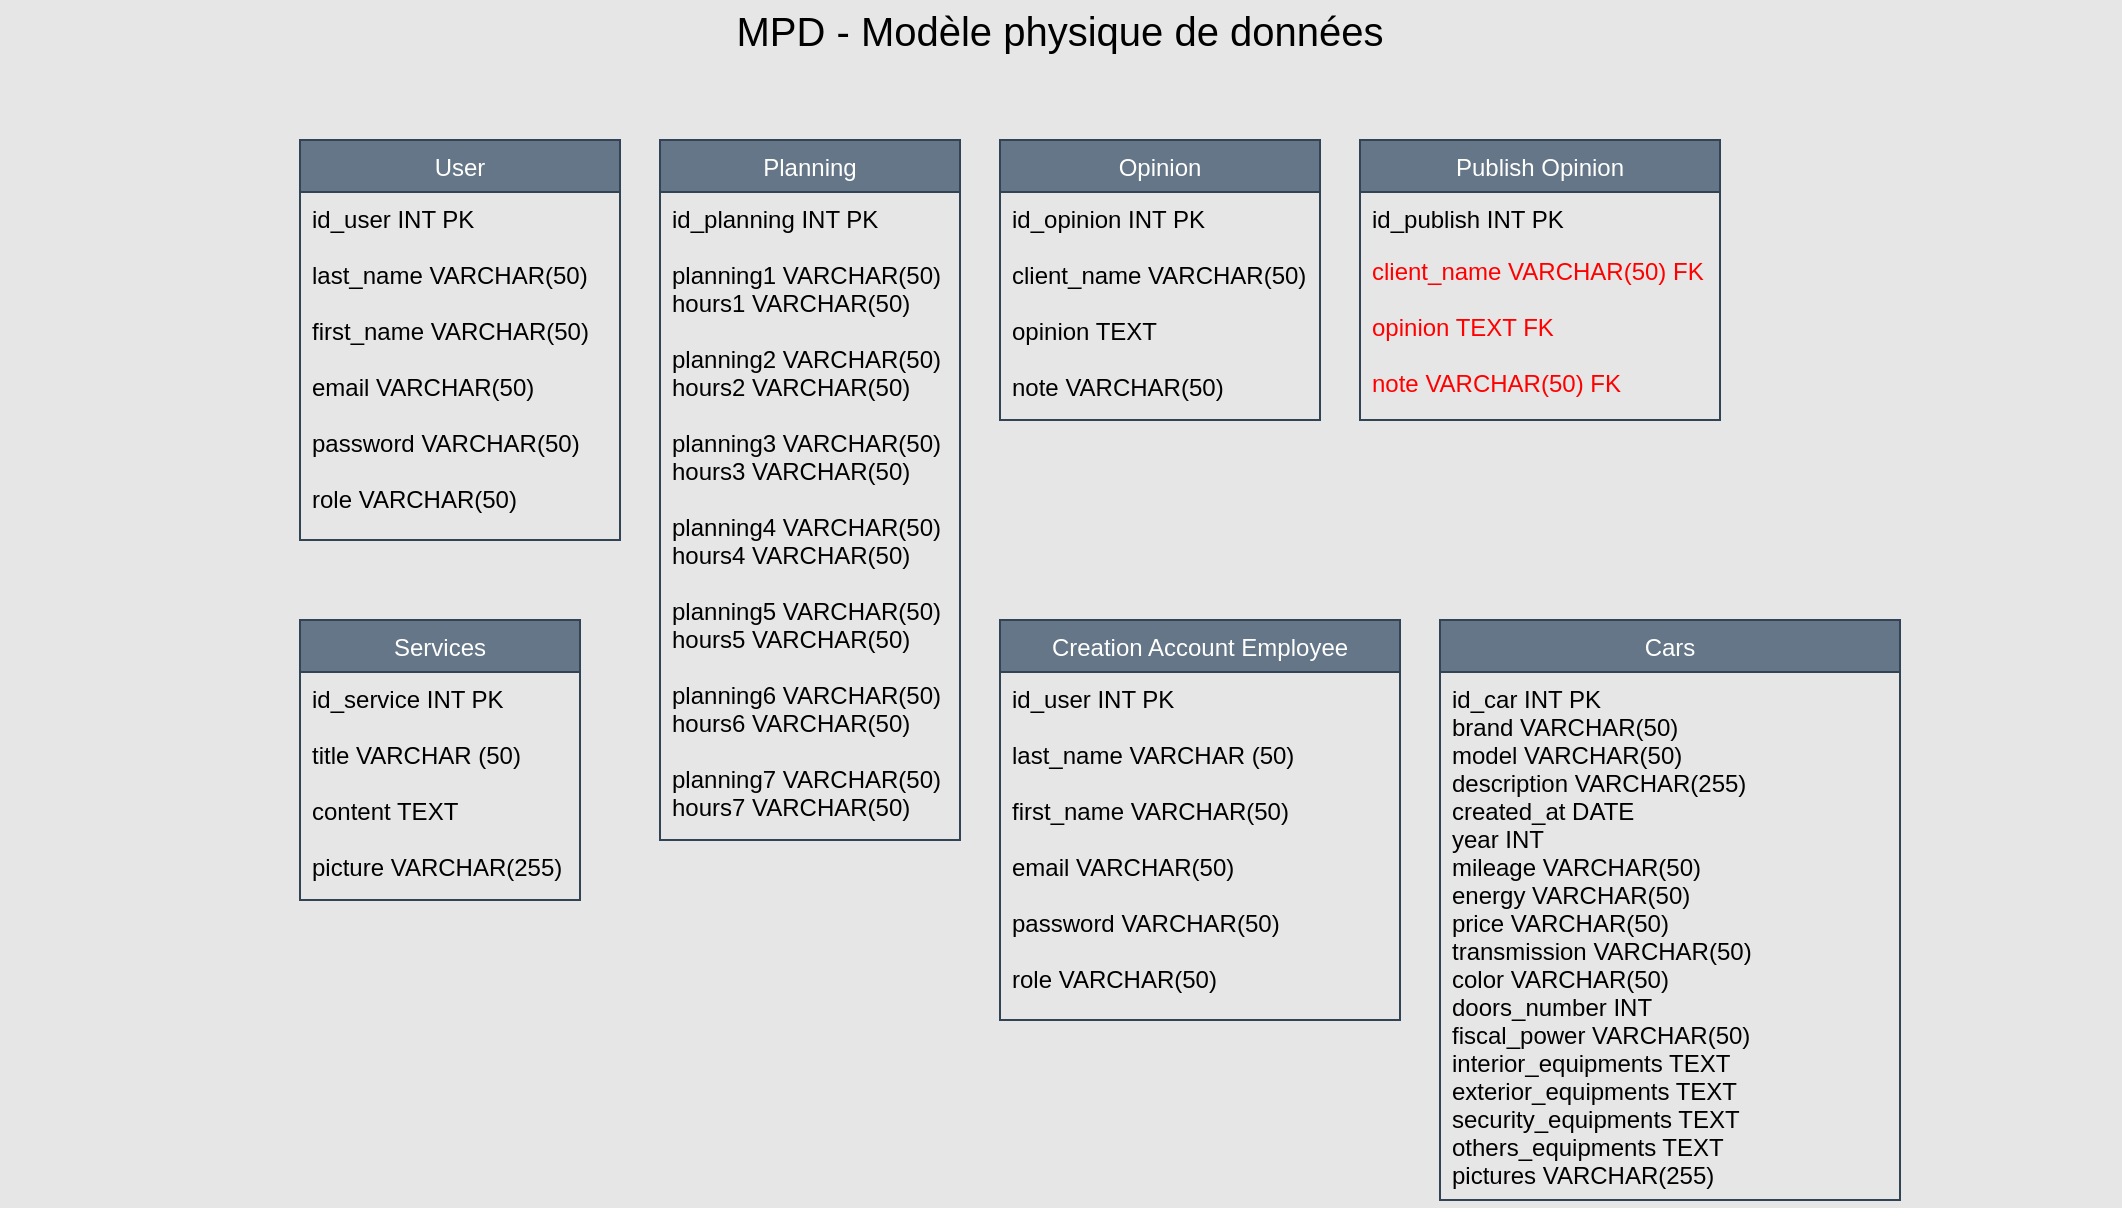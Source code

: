 <mxfile>
    <diagram id="JTq02O57-0V6QEIEFIKY" name="Page-1">
        <mxGraphModel dx="1133" dy="779" grid="1" gridSize="10" guides="1" tooltips="1" connect="1" arrows="1" fold="1" page="1" pageScale="1" pageWidth="1169" pageHeight="827" background="#E6E6E6" math="0" shadow="0">
            <root>
                <mxCell id="0"/>
                <mxCell id="1" parent="0"/>
                <mxCell id="4" value="Services" style="swimlane;fontStyle=0;childLayout=stackLayout;horizontal=1;startSize=26;fillColor=#647687;horizontalStack=0;resizeParent=1;resizeParentMax=0;resizeLast=0;collapsible=1;marginBottom=0;fontColor=#ffffff;strokeColor=#314354;" parent="1" vertex="1">
                    <mxGeometry x="200" y="320" width="140" height="140" as="geometry"/>
                </mxCell>
                <mxCell id="5" value="id_service INT PK&#10;&#10;title VARCHAR (50)&#10;&#10;content TEXT&#10; &#10;picture VARCHAR(255)" style="text;strokeColor=none;fillColor=none;align=left;verticalAlign=top;spacingLeft=4;spacingRight=4;overflow=hidden;rotatable=0;points=[[0,0.5],[1,0.5]];portConstraint=eastwest;fontColor=#000000;" parent="4" vertex="1">
                    <mxGeometry y="26" width="140" height="114" as="geometry"/>
                </mxCell>
                <mxCell id="6" value="Creation Account Employee" style="swimlane;fontStyle=0;childLayout=stackLayout;horizontal=1;startSize=26;fillColor=#647687;horizontalStack=0;resizeParent=1;resizeParentMax=0;resizeLast=0;collapsible=1;marginBottom=0;fontColor=#ffffff;strokeColor=#314354;" parent="1" vertex="1">
                    <mxGeometry x="550" y="320" width="200" height="200" as="geometry"/>
                </mxCell>
                <mxCell id="7" value="id_user INT PK&#10;&#10;last_name VARCHAR (50)&#10;&#10;first_name VARCHAR(50)&#10;&#10;email VARCHAR(50)&#10;&#10;password VARCHAR(50)&#10;&#10;role VARCHAR(50)" style="text;strokeColor=none;fillColor=none;align=left;verticalAlign=top;spacingLeft=4;spacingRight=4;overflow=hidden;rotatable=0;points=[[0,0.5],[1,0.5]];portConstraint=eastwest;fontColor=#000000;" parent="6" vertex="1">
                    <mxGeometry y="26" width="200" height="174" as="geometry"/>
                </mxCell>
                <mxCell id="8" value="MPD - Modèle physique de données" style="text;html=1;strokeColor=none;fillColor=none;align=center;verticalAlign=middle;whiteSpace=wrap;rounded=0;fontColor=#000000;fontSize=20;" parent="1" vertex="1">
                    <mxGeometry x="50" y="10" width="1060" height="30" as="geometry"/>
                </mxCell>
                <mxCell id="9" value="Planning" style="swimlane;fontStyle=0;childLayout=stackLayout;horizontal=1;startSize=26;fillColor=#647687;horizontalStack=0;resizeParent=1;resizeParentMax=0;resizeLast=0;collapsible=1;marginBottom=0;fontColor=#ffffff;strokeColor=#314354;" parent="1" vertex="1">
                    <mxGeometry x="380" y="80" width="150" height="350" as="geometry"/>
                </mxCell>
                <mxCell id="10" value="id_planning INT PK&#10;&#10;planning1 VARCHAR(50)&#10;hours1 VARCHAR(50)&#10;&#10;planning2 VARCHAR(50)&#10;hours2 VARCHAR(50)&#10;&#10;planning3 VARCHAR(50)&#10;hours3 VARCHAR(50)&#10;&#10;planning4 VARCHAR(50)&#10;hours4 VARCHAR(50)&#10;&#10;planning5 VARCHAR(50)&#10;hours5 VARCHAR(50)&#10;&#10;planning6 VARCHAR(50)&#10;hours6 VARCHAR(50)&#10;&#10;planning7 VARCHAR(50)&#10;hours7 VARCHAR(50)" style="text;strokeColor=none;fillColor=none;align=left;verticalAlign=top;spacingLeft=4;spacingRight=4;overflow=hidden;rotatable=0;points=[[0,0.5],[1,0.5]];portConstraint=eastwest;fontColor=#000000;" parent="9" vertex="1">
                    <mxGeometry y="26" width="150" height="324" as="geometry"/>
                </mxCell>
                <mxCell id="13" value="Opinion" style="swimlane;fontStyle=0;childLayout=stackLayout;horizontal=1;startSize=26;fillColor=#647687;horizontalStack=0;resizeParent=1;resizeParentMax=0;resizeLast=0;collapsible=1;marginBottom=0;fontColor=#ffffff;strokeColor=#314354;" parent="1" vertex="1">
                    <mxGeometry x="550" y="80" width="160" height="140" as="geometry"/>
                </mxCell>
                <mxCell id="14" value="id_opinion INT PK&#10;&#10;client_name VARCHAR(50)&#10;&#10;opinion TEXT&#10;&#10;note VARCHAR(50)" style="text;strokeColor=none;fillColor=none;align=left;verticalAlign=top;spacingLeft=4;spacingRight=4;overflow=hidden;rotatable=0;points=[[0,0.5],[1,0.5]];portConstraint=eastwest;fontColor=#000000;" parent="13" vertex="1">
                    <mxGeometry y="26" width="160" height="114" as="geometry"/>
                </mxCell>
                <mxCell id="15" value="Publish Opinion" style="swimlane;fontStyle=0;childLayout=stackLayout;horizontal=1;startSize=26;fillColor=#647687;horizontalStack=0;resizeParent=1;resizeParentMax=0;resizeLast=0;collapsible=1;marginBottom=0;fontColor=#ffffff;strokeColor=#314354;" parent="1" vertex="1">
                    <mxGeometry x="730" y="80" width="180" height="140" as="geometry"/>
                </mxCell>
                <mxCell id="16" value="id_publish INT PK" style="text;strokeColor=none;fillColor=none;align=left;verticalAlign=top;spacingLeft=4;spacingRight=4;overflow=hidden;rotatable=0;points=[[0,0.5],[1,0.5]];portConstraint=eastwest;fontColor=#000000;" parent="15" vertex="1">
                    <mxGeometry y="26" width="180" height="26" as="geometry"/>
                </mxCell>
                <mxCell id="17" value="client_name VARCHAR(50) FK&#10;&#10;opinion TEXT FK&#10;&#10;note VARCHAR(50) FK" style="text;strokeColor=none;fillColor=none;align=left;verticalAlign=top;spacingLeft=4;spacingRight=4;overflow=hidden;rotatable=0;points=[[0,0.5],[1,0.5]];portConstraint=eastwest;fontColor=#FF0000;" parent="15" vertex="1">
                    <mxGeometry y="52" width="180" height="88" as="geometry"/>
                </mxCell>
                <mxCell id="18" value="Cars" style="swimlane;fontStyle=0;childLayout=stackLayout;horizontal=1;startSize=26;fillColor=#647687;horizontalStack=0;resizeParent=1;resizeParentMax=0;resizeLast=0;collapsible=1;marginBottom=0;fontColor=#ffffff;strokeColor=#314354;" parent="1" vertex="1">
                    <mxGeometry x="770" y="320" width="230" height="290" as="geometry"/>
                </mxCell>
                <mxCell id="19" value="id_car INT PK&#10;brand VARCHAR(50)&#10;model VARCHAR(50)&#10;description VARCHAR(255)&#10;created_at DATE&#10;year INT&#10;mileage VARCHAR(50)&#10;energy VARCHAR(50)&#10;price VARCHAR(50)&#10;transmission VARCHAR(50)&#10;color VARCHAR(50)&#10;doors_number INT&#10;fiscal_power VARCHAR(50)&#10;interior_equipments TEXT&#10;exterior_equipments TEXT&#10;security_equipments TEXT&#10;others_equipments TEXT&#10;pictures VARCHAR(255)" style="text;strokeColor=none;fillColor=none;align=left;verticalAlign=top;spacingLeft=4;spacingRight=4;overflow=hidden;rotatable=0;points=[[0,0.5],[1,0.5]];portConstraint=eastwest;fontColor=#000000;" parent="18" vertex="1">
                    <mxGeometry y="26" width="230" height="264" as="geometry"/>
                </mxCell>
                <mxCell id="20" value="User" style="swimlane;fontStyle=0;childLayout=stackLayout;horizontal=1;startSize=26;fillColor=#647687;horizontalStack=0;resizeParent=1;resizeParentMax=0;resizeLast=0;collapsible=1;marginBottom=0;fontColor=#ffffff;strokeColor=#314354;" parent="1" vertex="1">
                    <mxGeometry x="200" y="80" width="160" height="200" as="geometry"/>
                </mxCell>
                <mxCell id="21" value="id_user INT PK&#10;&#10;last_name VARCHAR(50) &#10;&#10;first_name VARCHAR(50)&#10;&#10;email VARCHAR(50)&#10;&#10;password VARCHAR(50) &#10;&#10;role VARCHAR(50)" style="text;strokeColor=none;fillColor=none;align=left;verticalAlign=top;spacingLeft=4;spacingRight=4;overflow=hidden;rotatable=0;points=[[0,0.5],[1,0.5]];portConstraint=eastwest;fontColor=#000000;" parent="20" vertex="1">
                    <mxGeometry y="26" width="160" height="174" as="geometry"/>
                </mxCell>
            </root>
        </mxGraphModel>
    </diagram>
</mxfile>